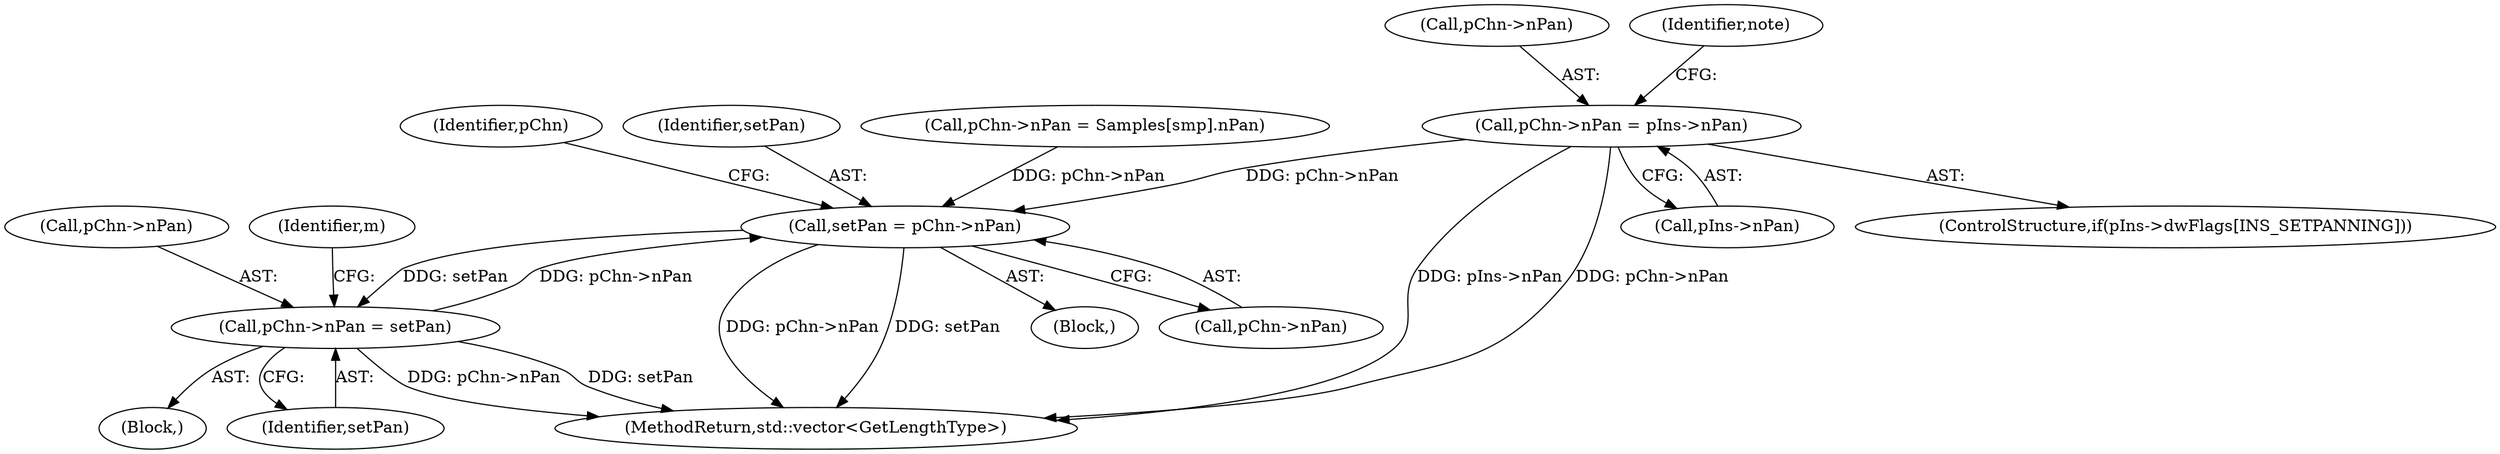digraph "0_openmpt_492022c7297ede682161d9c0ec2de15526424e76@pointer" {
"1001243" [label="(Call,pChn->nPan = pIns->nPan)"];
"1002561" [label="(Call,setPan = pChn->nPan)"];
"1002712" [label="(Call,pChn->nPan = setPan)"];
"1002713" [label="(Call,pChn->nPan)"];
"1002561" [label="(Call,setPan = pChn->nPan)"];
"1003931" [label="(MethodReturn,std::vector<GetLengthType>)"];
"1002568" [label="(Identifier,pChn)"];
"1002562" [label="(Identifier,setPan)"];
"1001244" [label="(Call,pChn->nPan)"];
"1002711" [label="(Block,)"];
"1002538" [label="(Block,)"];
"1002712" [label="(Call,pChn->nPan = setPan)"];
"1002720" [label="(Identifier,m)"];
"1001286" [label="(Call,pChn->nPan = Samples[smp].nPan)"];
"1001252" [label="(Identifier,note)"];
"1001247" [label="(Call,pIns->nPan)"];
"1002563" [label="(Call,pChn->nPan)"];
"1001237" [label="(ControlStructure,if(pIns->dwFlags[INS_SETPANNING]))"];
"1002716" [label="(Identifier,setPan)"];
"1001243" [label="(Call,pChn->nPan = pIns->nPan)"];
"1001243" -> "1001237"  [label="AST: "];
"1001243" -> "1001247"  [label="CFG: "];
"1001244" -> "1001243"  [label="AST: "];
"1001247" -> "1001243"  [label="AST: "];
"1001252" -> "1001243"  [label="CFG: "];
"1001243" -> "1003931"  [label="DDG: pIns->nPan"];
"1001243" -> "1003931"  [label="DDG: pChn->nPan"];
"1001243" -> "1002561"  [label="DDG: pChn->nPan"];
"1002561" -> "1002538"  [label="AST: "];
"1002561" -> "1002563"  [label="CFG: "];
"1002562" -> "1002561"  [label="AST: "];
"1002563" -> "1002561"  [label="AST: "];
"1002568" -> "1002561"  [label="CFG: "];
"1002561" -> "1003931"  [label="DDG: pChn->nPan"];
"1002561" -> "1003931"  [label="DDG: setPan"];
"1002712" -> "1002561"  [label="DDG: pChn->nPan"];
"1001286" -> "1002561"  [label="DDG: pChn->nPan"];
"1002561" -> "1002712"  [label="DDG: setPan"];
"1002712" -> "1002711"  [label="AST: "];
"1002712" -> "1002716"  [label="CFG: "];
"1002713" -> "1002712"  [label="AST: "];
"1002716" -> "1002712"  [label="AST: "];
"1002720" -> "1002712"  [label="CFG: "];
"1002712" -> "1003931"  [label="DDG: pChn->nPan"];
"1002712" -> "1003931"  [label="DDG: setPan"];
}
